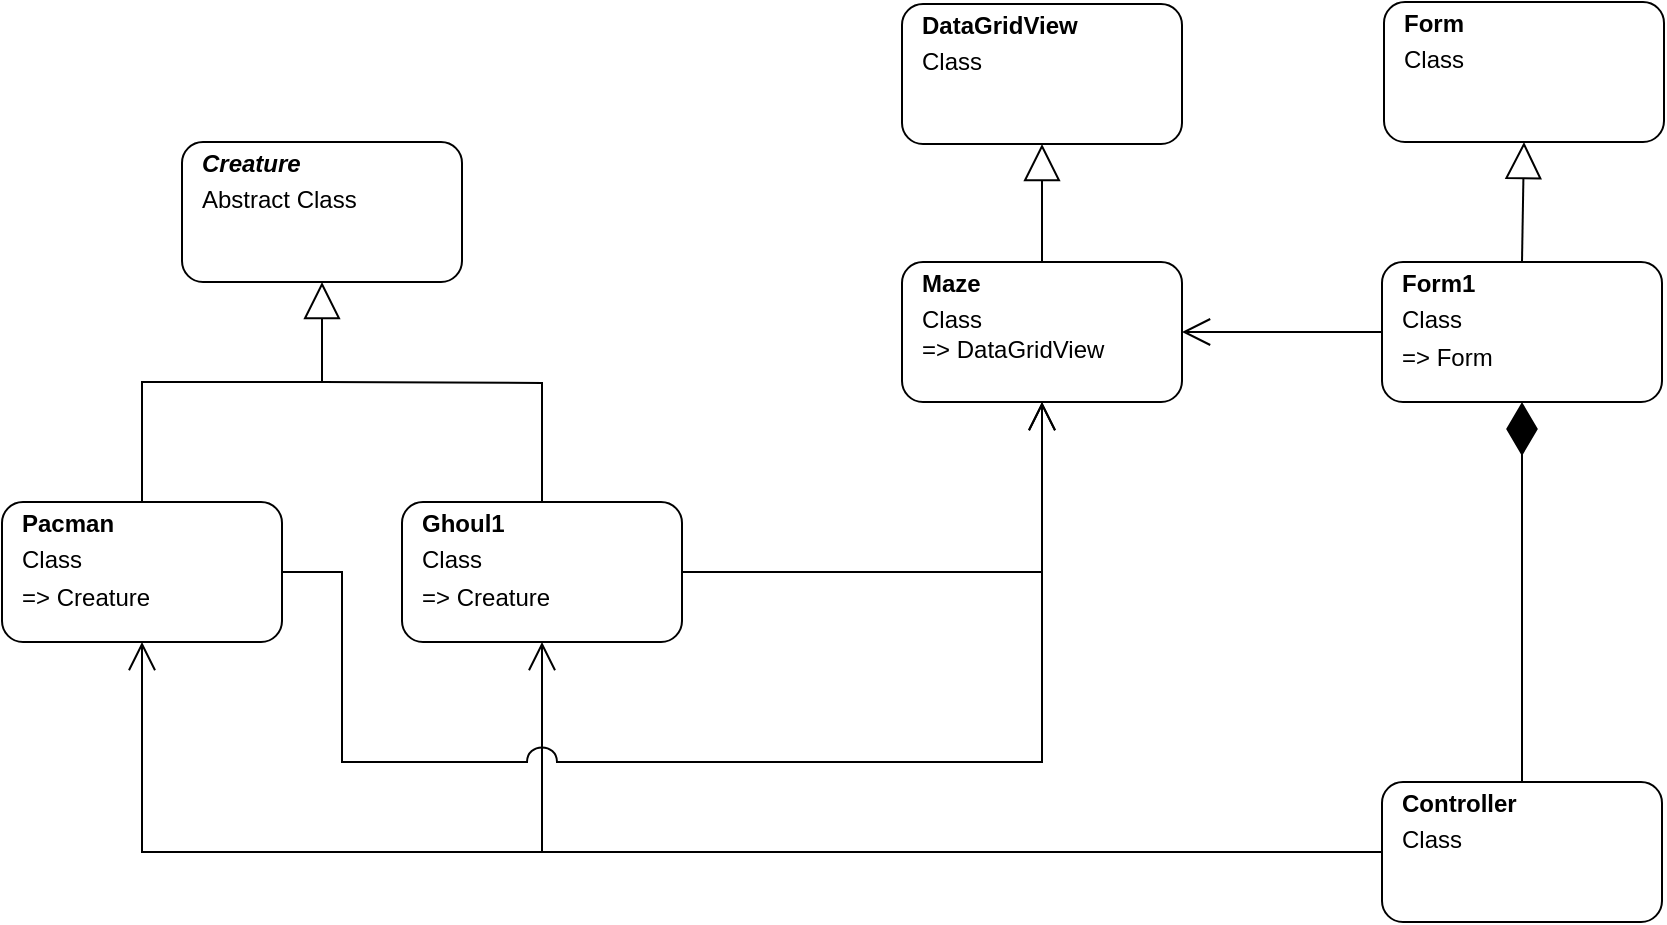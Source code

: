 <mxfile version="15.5.8" type="device"><diagram id="cauZykw3wrjZ6d85Ncl7" name="Page-1"><mxGraphModel dx="1635" dy="838" grid="1" gridSize="10" guides="1" tooltips="1" connect="1" arrows="1" fold="1" page="1" pageScale="1" pageWidth="850" pageHeight="1100" math="0" shadow="0"><root><mxCell id="0"/><mxCell id="1" parent="0"/><mxCell id="mQvGWQ_3lNq7LHzcsu4w-10" value="&lt;p style=&quot;margin: 4px 0px 0px&quot;&gt;&lt;b&gt;&lt;i&gt;&amp;nbsp; &lt;/i&gt;&amp;nbsp;Pacman&lt;/b&gt;&lt;/p&gt;&lt;p style=&quot;margin: 4px 0px 0px&quot;&gt;&amp;nbsp; &amp;nbsp;Class&lt;/p&gt;&lt;p style=&quot;margin: 4px 0px 0px&quot;&gt;&amp;nbsp; &amp;nbsp;=&amp;gt; Creature&lt;/p&gt;" style="verticalAlign=middle;align=left;overflow=fill;fontSize=12;fontFamily=Helvetica;html=1;container=0;labelPosition=center;verticalLabelPosition=middle;horizontal=1;spacing=2;rounded=1;" parent="1" vertex="1"><mxGeometry y="260" width="140" height="70" as="geometry"/></mxCell><mxCell id="mQvGWQ_3lNq7LHzcsu4w-11" value="&lt;p style=&quot;margin: 4px 0px 0px&quot;&gt;&lt;b&gt;&lt;i&gt;&amp;nbsp; &lt;/i&gt;&amp;nbsp;Ghoul1&lt;/b&gt;&lt;/p&gt;&lt;p style=&quot;margin: 4px 0px 0px&quot;&gt;&amp;nbsp; &amp;nbsp;Class&lt;/p&gt;&lt;p style=&quot;margin: 4px 0px 0px&quot;&gt;&amp;nbsp; &amp;nbsp;=&amp;gt; Creature&lt;/p&gt;" style="verticalAlign=middle;align=left;overflow=fill;fontSize=12;fontFamily=Helvetica;html=1;container=0;labelPosition=center;verticalLabelPosition=middle;horizontal=1;spacing=2;rounded=1;" parent="1" vertex="1"><mxGeometry x="200" y="260" width="140" height="70" as="geometry"/></mxCell><mxCell id="mQvGWQ_3lNq7LHzcsu4w-12" value="&lt;p style=&quot;margin: 4px 0px 0px&quot;&gt;&lt;b&gt;&lt;i&gt;&amp;nbsp; &amp;nbsp;Creature&lt;/i&gt;&lt;/b&gt;&lt;/p&gt;&lt;p style=&quot;margin: 4px 0px 0px&quot;&gt;&amp;nbsp; &amp;nbsp;Abstract Class&lt;/p&gt;" style="verticalAlign=middle;align=left;overflow=fill;fontSize=12;fontFamily=Helvetica;html=1;container=0;labelPosition=center;verticalLabelPosition=middle;horizontal=1;spacing=2;rounded=1;" parent="1" vertex="1"><mxGeometry x="90" y="80" width="140" height="70" as="geometry"/></mxCell><mxCell id="mQvGWQ_3lNq7LHzcsu4w-13" value="&lt;p style=&quot;margin: 4px 0px 0px&quot;&gt;&lt;b&gt;&lt;i&gt;&amp;nbsp; &amp;nbsp;&lt;/i&gt;DataGridView&lt;/b&gt;&lt;/p&gt;&lt;p style=&quot;margin: 4px 0px 0px&quot;&gt;&amp;nbsp; &amp;nbsp;Class&lt;/p&gt;" style="verticalAlign=middle;align=left;overflow=fill;fontSize=12;fontFamily=Helvetica;html=1;container=0;labelPosition=center;verticalLabelPosition=middle;horizontal=1;spacing=2;rounded=1;" parent="1" vertex="1"><mxGeometry x="450" y="11" width="140" height="70" as="geometry"/></mxCell><mxCell id="mQvGWQ_3lNq7LHzcsu4w-14" value="&lt;p style=&quot;margin: 4px 0px 0px&quot;&gt;&lt;b&gt;&lt;i&gt;&amp;nbsp; &amp;nbsp;&lt;/i&gt;Maze&lt;/b&gt;&lt;/p&gt;&lt;p style=&quot;margin: 4px 0px 0px&quot;&gt;&amp;nbsp; &amp;nbsp;Class&lt;span&gt;&amp;nbsp;&lt;/span&gt;&lt;/p&gt;&amp;nbsp; &amp;nbsp;=&amp;gt; DataGridView" style="verticalAlign=middle;align=left;overflow=fill;fontSize=12;fontFamily=Helvetica;html=1;container=0;labelPosition=center;verticalLabelPosition=middle;horizontal=1;spacing=2;rounded=1;" parent="1" vertex="1"><mxGeometry x="450" y="140" width="140" height="70" as="geometry"/></mxCell><mxCell id="mQvGWQ_3lNq7LHzcsu4w-15" value="&lt;p style=&quot;margin: 4px 0px 0px&quot;&gt;&lt;b&gt;&lt;i&gt;&amp;nbsp; &amp;nbsp;&lt;/i&gt;Controller&lt;/b&gt;&lt;/p&gt;&lt;p style=&quot;margin: 4px 0px 0px&quot;&gt;&amp;nbsp; &amp;nbsp;Class&lt;/p&gt;" style="verticalAlign=middle;align=left;overflow=fill;fontSize=12;fontFamily=Helvetica;html=1;container=0;labelPosition=center;verticalLabelPosition=middle;horizontal=1;spacing=2;rounded=1;" parent="1" vertex="1"><mxGeometry x="690" y="400" width="140" height="70" as="geometry"/></mxCell><mxCell id="mQvGWQ_3lNq7LHzcsu4w-16" value="&lt;p style=&quot;margin: 4px 0px 0px&quot;&gt;&lt;b&gt;&lt;i&gt;&amp;nbsp; &amp;nbsp;&lt;/i&gt;Form1&lt;/b&gt;&lt;/p&gt;&lt;p style=&quot;margin: 4px 0px 0px&quot;&gt;&amp;nbsp; &amp;nbsp;Class&lt;/p&gt;&lt;p style=&quot;margin: 4px 0px 0px&quot;&gt;&amp;nbsp; &amp;nbsp;=&amp;gt; Form&lt;/p&gt;" style="verticalAlign=middle;align=left;overflow=fill;fontSize=12;fontFamily=Helvetica;html=1;container=0;labelPosition=center;verticalLabelPosition=middle;horizontal=1;spacing=2;rounded=1;" parent="1" vertex="1"><mxGeometry x="690" y="140" width="140" height="70" as="geometry"/></mxCell><mxCell id="mQvGWQ_3lNq7LHzcsu4w-17" value="&lt;p style=&quot;margin: 4px 0px 0px&quot;&gt;&lt;b&gt;&lt;i&gt;&amp;nbsp; &amp;nbsp;&lt;/i&gt;Form&lt;/b&gt;&lt;/p&gt;&lt;p style=&quot;margin: 4px 0px 0px&quot;&gt;&amp;nbsp; &amp;nbsp;Class&lt;/p&gt;" style="verticalAlign=middle;align=left;overflow=fill;fontSize=12;fontFamily=Helvetica;html=1;container=0;labelPosition=center;verticalLabelPosition=middle;horizontal=1;spacing=2;rounded=1;" parent="1" vertex="1"><mxGeometry x="691" y="10" width="140" height="70" as="geometry"/></mxCell><mxCell id="mQvGWQ_3lNq7LHzcsu4w-19" value="" style="endArrow=block;endSize=16;endFill=0;html=1;rounded=0;exitX=0.5;exitY=0;exitDx=0;exitDy=0;entryX=0.5;entryY=1;entryDx=0;entryDy=0;" parent="1" source="mQvGWQ_3lNq7LHzcsu4w-10" target="mQvGWQ_3lNq7LHzcsu4w-12" edge="1"><mxGeometry width="160" relative="1" as="geometry"><mxPoint y="150" as="sourcePoint"/><mxPoint x="190" y="260" as="targetPoint"/><Array as="points"><mxPoint x="70" y="200"/><mxPoint x="160" y="200"/></Array></mxGeometry></mxCell><mxCell id="mQvGWQ_3lNq7LHzcsu4w-25" value="" style="endArrow=none;html=1;edgeStyle=orthogonalEdgeStyle;rounded=0;entryX=0.5;entryY=0;entryDx=0;entryDy=0;" parent="1" target="mQvGWQ_3lNq7LHzcsu4w-11" edge="1"><mxGeometry relative="1" as="geometry"><mxPoint x="160" y="200" as="sourcePoint"/><mxPoint x="320" y="140" as="targetPoint"/></mxGeometry></mxCell><mxCell id="mQvGWQ_3lNq7LHzcsu4w-28" value="" style="endArrow=open;endFill=1;endSize=12;html=1;rounded=0;exitX=0;exitY=0.5;exitDx=0;exitDy=0;entryX=0.5;entryY=1;entryDx=0;entryDy=0;" parent="1" source="mQvGWQ_3lNq7LHzcsu4w-15" target="mQvGWQ_3lNq7LHzcsu4w-11" edge="1"><mxGeometry width="160" relative="1" as="geometry"><mxPoint x="340" y="300" as="sourcePoint"/><mxPoint x="500" y="300" as="targetPoint"/><Array as="points"><mxPoint x="270" y="435"/></Array></mxGeometry></mxCell><mxCell id="mQvGWQ_3lNq7LHzcsu4w-29" value="" style="endArrow=open;endFill=1;endSize=12;html=1;rounded=0;exitX=0;exitY=0.5;exitDx=0;exitDy=0;entryX=0.5;entryY=1;entryDx=0;entryDy=0;" parent="1" source="mQvGWQ_3lNq7LHzcsu4w-15" target="mQvGWQ_3lNq7LHzcsu4w-10" edge="1"><mxGeometry width="160" relative="1" as="geometry"><mxPoint x="340" y="300" as="sourcePoint"/><mxPoint x="500" y="300" as="targetPoint"/><Array as="points"><mxPoint x="70" y="435"/></Array></mxGeometry></mxCell><mxCell id="mQvGWQ_3lNq7LHzcsu4w-31" value="" style="endArrow=block;endSize=16;endFill=0;html=1;rounded=0;exitX=0.5;exitY=0;exitDx=0;exitDy=0;entryX=0.5;entryY=1;entryDx=0;entryDy=0;" parent="1" source="mQvGWQ_3lNq7LHzcsu4w-14" target="mQvGWQ_3lNq7LHzcsu4w-13" edge="1"><mxGeometry width="160" relative="1" as="geometry"><mxPoint x="540" y="120" as="sourcePoint"/><mxPoint x="700" y="120" as="targetPoint"/></mxGeometry></mxCell><mxCell id="mQvGWQ_3lNq7LHzcsu4w-32" value="" style="endArrow=block;endSize=16;endFill=0;html=1;rounded=0;exitX=0.5;exitY=0;exitDx=0;exitDy=0;entryX=0.5;entryY=1;entryDx=0;entryDy=0;" parent="1" source="mQvGWQ_3lNq7LHzcsu4w-16" target="mQvGWQ_3lNq7LHzcsu4w-17" edge="1"><mxGeometry width="160" relative="1" as="geometry"><mxPoint x="530" y="150" as="sourcePoint"/><mxPoint x="530" y="91" as="targetPoint"/></mxGeometry></mxCell><mxCell id="mQvGWQ_3lNq7LHzcsu4w-34" value="" style="endArrow=diamondThin;endFill=1;endSize=24;html=1;rounded=0;entryX=0.5;entryY=1;entryDx=0;entryDy=0;exitX=0.5;exitY=0;exitDx=0;exitDy=0;" parent="1" source="mQvGWQ_3lNq7LHzcsu4w-15" target="mQvGWQ_3lNq7LHzcsu4w-16" edge="1"><mxGeometry width="160" relative="1" as="geometry"><mxPoint x="340" y="200" as="sourcePoint"/><mxPoint x="500" y="200" as="targetPoint"/></mxGeometry></mxCell><mxCell id="mQvGWQ_3lNq7LHzcsu4w-35" value="" style="endArrow=open;endFill=1;endSize=12;html=1;rounded=0;exitX=0;exitY=0.5;exitDx=0;exitDy=0;entryX=1;entryY=0.5;entryDx=0;entryDy=0;" parent="1" source="mQvGWQ_3lNq7LHzcsu4w-16" target="mQvGWQ_3lNq7LHzcsu4w-14" edge="1"><mxGeometry width="160" relative="1" as="geometry"><mxPoint x="340" y="200" as="sourcePoint"/><mxPoint x="500" y="200" as="targetPoint"/></mxGeometry></mxCell><mxCell id="mQvGWQ_3lNq7LHzcsu4w-36" value="" style="endArrow=open;endFill=1;endSize=12;html=1;rounded=0;entryX=0.5;entryY=1;entryDx=0;entryDy=0;exitX=1;exitY=0.5;exitDx=0;exitDy=0;jumpStyle=arc;jumpSize=15;" parent="1" source="mQvGWQ_3lNq7LHzcsu4w-10" target="mQvGWQ_3lNq7LHzcsu4w-14" edge="1"><mxGeometry width="160" relative="1" as="geometry"><mxPoint x="550" y="300" as="sourcePoint"/><mxPoint x="710" y="300" as="targetPoint"/><Array as="points"><mxPoint x="170" y="295"/><mxPoint x="170" y="390"/><mxPoint x="520" y="390"/></Array></mxGeometry></mxCell><mxCell id="mQvGWQ_3lNq7LHzcsu4w-37" value="" style="endArrow=open;endFill=1;endSize=12;html=1;rounded=0;elbow=vertical;jumpStyle=arc;jumpSize=15;exitX=1;exitY=0.5;exitDx=0;exitDy=0;entryX=0.5;entryY=1;entryDx=0;entryDy=0;" parent="1" source="mQvGWQ_3lNq7LHzcsu4w-11" target="mQvGWQ_3lNq7LHzcsu4w-14" edge="1"><mxGeometry width="160" relative="1" as="geometry"><mxPoint x="340" y="200" as="sourcePoint"/><mxPoint x="500" y="200" as="targetPoint"/><Array as="points"><mxPoint x="520" y="295"/></Array></mxGeometry></mxCell></root></mxGraphModel></diagram></mxfile>